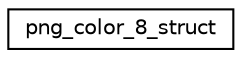 digraph "Graphical Class Hierarchy"
{
  edge [fontname="Helvetica",fontsize="10",labelfontname="Helvetica",labelfontsize="10"];
  node [fontname="Helvetica",fontsize="10",shape=record];
  rankdir="LR";
  Node1 [label="png_color_8_struct",height=0.2,width=0.4,color="black", fillcolor="white", style="filled",URL="$structpng__color__8__struct.html"];
}
